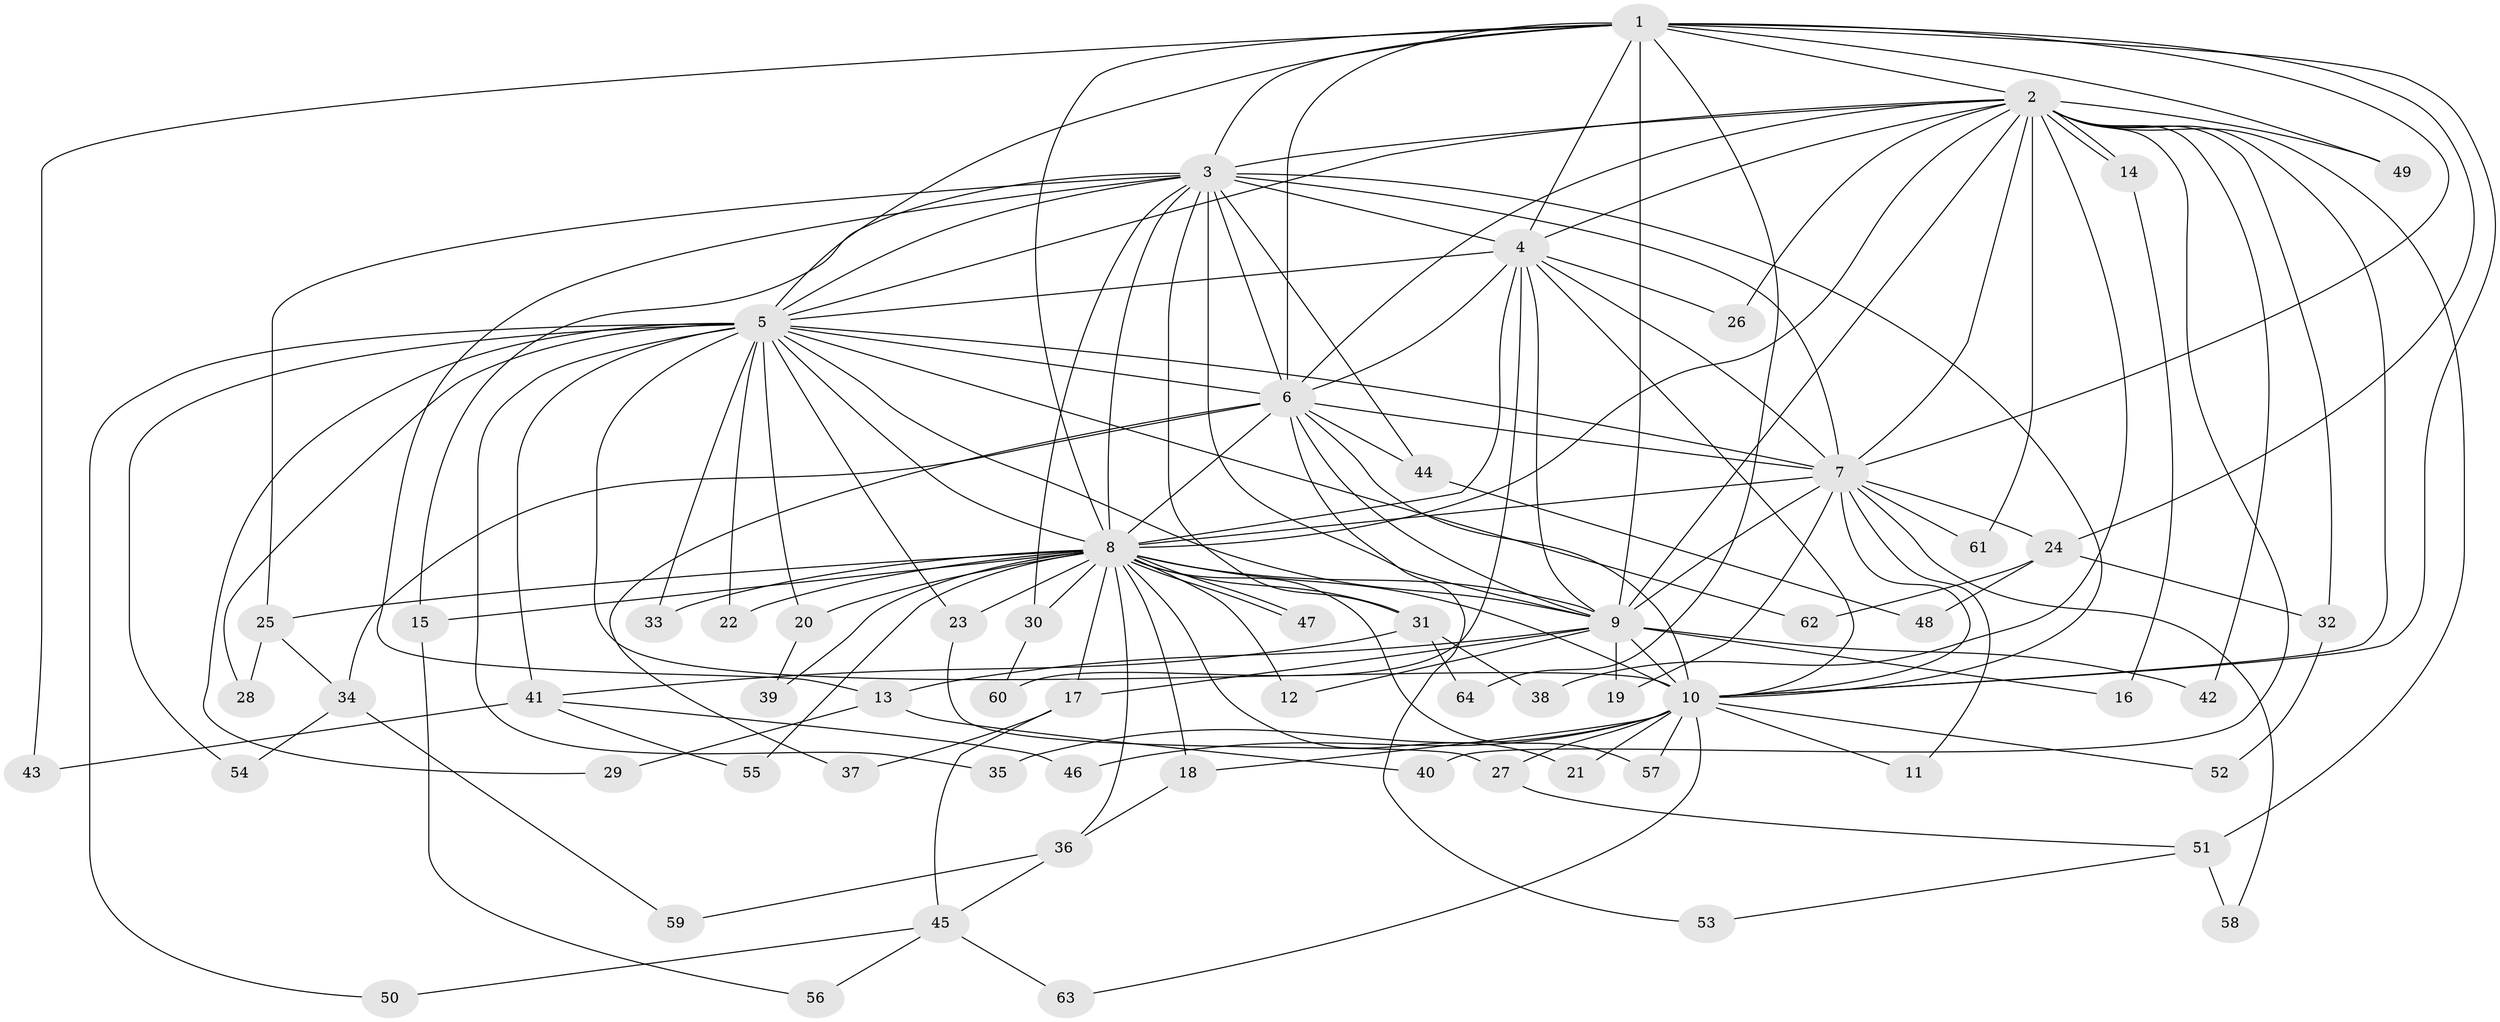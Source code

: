 // coarse degree distribution, {9: 0.022727272727272728, 14: 0.022727272727272728, 11: 0.022727272727272728, 22: 0.022727272727272728, 25: 0.022727272727272728, 13: 0.022727272727272728, 2: 0.5227272727272727, 1: 0.022727272727272728, 4: 0.09090909090909091, 3: 0.1590909090909091, 6: 0.022727272727272728, 5: 0.045454545454545456}
// Generated by graph-tools (version 1.1) at 2025/17/03/04/25 18:17:54]
// undirected, 64 vertices, 153 edges
graph export_dot {
graph [start="1"]
  node [color=gray90,style=filled];
  1;
  2;
  3;
  4;
  5;
  6;
  7;
  8;
  9;
  10;
  11;
  12;
  13;
  14;
  15;
  16;
  17;
  18;
  19;
  20;
  21;
  22;
  23;
  24;
  25;
  26;
  27;
  28;
  29;
  30;
  31;
  32;
  33;
  34;
  35;
  36;
  37;
  38;
  39;
  40;
  41;
  42;
  43;
  44;
  45;
  46;
  47;
  48;
  49;
  50;
  51;
  52;
  53;
  54;
  55;
  56;
  57;
  58;
  59;
  60;
  61;
  62;
  63;
  64;
  1 -- 2;
  1 -- 3;
  1 -- 4;
  1 -- 5;
  1 -- 6;
  1 -- 7;
  1 -- 8;
  1 -- 9;
  1 -- 10;
  1 -- 24;
  1 -- 43;
  1 -- 49;
  1 -- 64;
  2 -- 3;
  2 -- 4;
  2 -- 5;
  2 -- 6;
  2 -- 7;
  2 -- 8;
  2 -- 9;
  2 -- 10;
  2 -- 14;
  2 -- 14;
  2 -- 26;
  2 -- 32;
  2 -- 38;
  2 -- 40;
  2 -- 42;
  2 -- 49;
  2 -- 51;
  2 -- 61;
  3 -- 4;
  3 -- 5;
  3 -- 6;
  3 -- 7;
  3 -- 8;
  3 -- 9;
  3 -- 10;
  3 -- 13;
  3 -- 15;
  3 -- 25;
  3 -- 30;
  3 -- 31;
  3 -- 44;
  4 -- 5;
  4 -- 6;
  4 -- 7;
  4 -- 8;
  4 -- 9;
  4 -- 10;
  4 -- 26;
  4 -- 60;
  5 -- 6;
  5 -- 7;
  5 -- 8;
  5 -- 9;
  5 -- 10;
  5 -- 20;
  5 -- 22;
  5 -- 23;
  5 -- 28;
  5 -- 29;
  5 -- 33;
  5 -- 35;
  5 -- 41;
  5 -- 50;
  5 -- 54;
  5 -- 62;
  6 -- 7;
  6 -- 8;
  6 -- 9;
  6 -- 10;
  6 -- 34;
  6 -- 37;
  6 -- 44;
  6 -- 53;
  7 -- 8;
  7 -- 9;
  7 -- 10;
  7 -- 11;
  7 -- 19;
  7 -- 24;
  7 -- 58;
  7 -- 61;
  8 -- 9;
  8 -- 10;
  8 -- 12;
  8 -- 15;
  8 -- 17;
  8 -- 18;
  8 -- 20;
  8 -- 21;
  8 -- 22;
  8 -- 23;
  8 -- 25;
  8 -- 30;
  8 -- 31;
  8 -- 33;
  8 -- 36;
  8 -- 39;
  8 -- 47;
  8 -- 47;
  8 -- 55;
  8 -- 57;
  9 -- 10;
  9 -- 12;
  9 -- 13;
  9 -- 16;
  9 -- 17;
  9 -- 19;
  9 -- 42;
  10 -- 11;
  10 -- 18;
  10 -- 21;
  10 -- 27;
  10 -- 35;
  10 -- 46;
  10 -- 52;
  10 -- 57;
  10 -- 63;
  13 -- 29;
  13 -- 40;
  14 -- 16;
  15 -- 56;
  17 -- 37;
  17 -- 45;
  18 -- 36;
  20 -- 39;
  23 -- 27;
  24 -- 32;
  24 -- 48;
  24 -- 62;
  25 -- 28;
  25 -- 34;
  27 -- 51;
  30 -- 60;
  31 -- 38;
  31 -- 41;
  31 -- 64;
  32 -- 52;
  34 -- 54;
  34 -- 59;
  36 -- 45;
  36 -- 59;
  41 -- 43;
  41 -- 46;
  41 -- 55;
  44 -- 48;
  45 -- 50;
  45 -- 56;
  45 -- 63;
  51 -- 53;
  51 -- 58;
}
